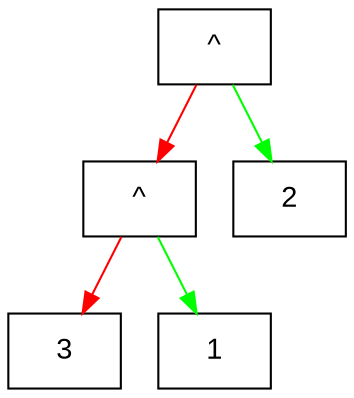 digraph G{
 size="100" node [shape = record, fontname = Arial];
    elem00000182b95215c0[label = " { ^ } "];
edge [color = red];
elem00000182b95215c0 -> elem00000182b9521500;edge [color = green];
elem00000182b95215c0 -> elem00000182b9521560;elem00000182b9521500[label = " { ^ } "];
edge [color = red];
elem00000182b9521500 -> elem00000182b9521440;edge [color = green];
elem00000182b9521500 -> elem00000182b95214a0;elem00000182b9521440[label = " {3} "];
elem00000182b95214a0[label = " {1} "];
elem00000182b9521560[label = " {2} "];
}